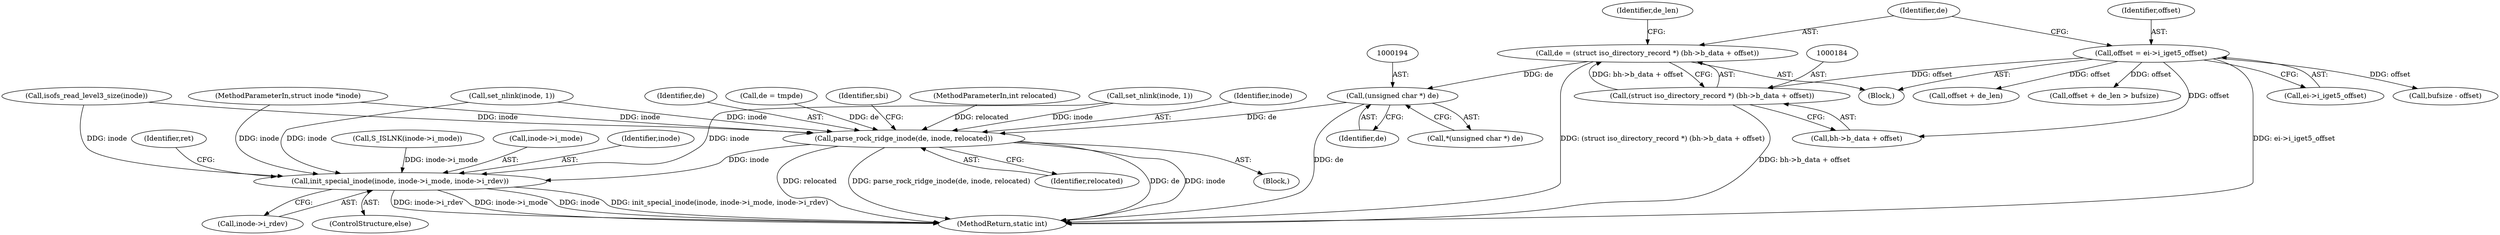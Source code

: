 digraph "0_linux_410dd3cf4c9b36f27ed4542ee18b1af5e68645a4_0@pointer" {
"1000193" [label="(Call,(unsigned char *) de)"];
"1000181" [label="(Call,de = (struct iso_directory_record *) (bh->b_data + offset))"];
"1000183" [label="(Call,(struct iso_directory_record *) (bh->b_data + offset))"];
"1000176" [label="(Call,offset = ei->i_iget5_offset)"];
"1000552" [label="(Call,parse_rock_ridge_inode(de, inode, relocated))"];
"1000704" [label="(Call,init_special_inode(inode, inode->i_mode, inode->i_rdev))"];
"1000195" [label="(Identifier,de)"];
"1000555" [label="(Identifier,relocated)"];
"1000706" [label="(Call,inode->i_mode)"];
"1000409" [label="(Call,isofs_read_level3_size(inode))"];
"1000554" [label="(Identifier,inode)"];
"1000183" [label="(Call,(struct iso_directory_record *) (bh->b_data + offset))"];
"1000314" [label="(Call,set_nlink(inode, 1))"];
"1000553" [label="(Identifier,de)"];
"1000705" [label="(Identifier,inode)"];
"1000704" [label="(Call,init_special_inode(inode, inode->i_mode, inode->i_rdev))"];
"1000115" [label="(Block,)"];
"1000703" [label="(ControlStructure,else)"];
"1000713" [label="(Identifier,ret)"];
"1000346" [label="(Call,set_nlink(inode, 1))"];
"1000176" [label="(Call,offset = ei->i_iget5_offset)"];
"1000177" [label="(Identifier,offset)"];
"1000552" [label="(Call,parse_rock_ridge_inode(de, inode, relocated))"];
"1000258" [label="(Call,de = tmpde)"];
"1000558" [label="(Identifier,sbi)"];
"1000113" [label="(MethodParameterIn,struct inode *inode)"];
"1000206" [label="(Call,bufsize - offset)"];
"1000192" [label="(Call,*(unsigned char *) de)"];
"1000185" [label="(Call,bh->b_data + offset)"];
"1000198" [label="(Call,offset + de_len)"];
"1000197" [label="(Call,offset + de_len > bufsize)"];
"1000193" [label="(Call,(unsigned char *) de)"];
"1000178" [label="(Call,ei->i_iget5_offset)"];
"1000191" [label="(Identifier,de_len)"];
"1000114" [label="(MethodParameterIn,int relocated)"];
"1000727" [label="(MethodReturn,static int)"];
"1000551" [label="(Block,)"];
"1000684" [label="(Call,S_ISLNK(inode->i_mode))"];
"1000181" [label="(Call,de = (struct iso_directory_record *) (bh->b_data + offset))"];
"1000709" [label="(Call,inode->i_rdev)"];
"1000182" [label="(Identifier,de)"];
"1000193" -> "1000192"  [label="AST: "];
"1000193" -> "1000195"  [label="CFG: "];
"1000194" -> "1000193"  [label="AST: "];
"1000195" -> "1000193"  [label="AST: "];
"1000192" -> "1000193"  [label="CFG: "];
"1000193" -> "1000727"  [label="DDG: de"];
"1000181" -> "1000193"  [label="DDG: de"];
"1000193" -> "1000552"  [label="DDG: de"];
"1000181" -> "1000115"  [label="AST: "];
"1000181" -> "1000183"  [label="CFG: "];
"1000182" -> "1000181"  [label="AST: "];
"1000183" -> "1000181"  [label="AST: "];
"1000191" -> "1000181"  [label="CFG: "];
"1000181" -> "1000727"  [label="DDG: (struct iso_directory_record *) (bh->b_data + offset)"];
"1000183" -> "1000181"  [label="DDG: bh->b_data + offset"];
"1000183" -> "1000185"  [label="CFG: "];
"1000184" -> "1000183"  [label="AST: "];
"1000185" -> "1000183"  [label="AST: "];
"1000183" -> "1000727"  [label="DDG: bh->b_data + offset"];
"1000176" -> "1000183"  [label="DDG: offset"];
"1000176" -> "1000115"  [label="AST: "];
"1000176" -> "1000178"  [label="CFG: "];
"1000177" -> "1000176"  [label="AST: "];
"1000178" -> "1000176"  [label="AST: "];
"1000182" -> "1000176"  [label="CFG: "];
"1000176" -> "1000727"  [label="DDG: ei->i_iget5_offset"];
"1000176" -> "1000185"  [label="DDG: offset"];
"1000176" -> "1000197"  [label="DDG: offset"];
"1000176" -> "1000198"  [label="DDG: offset"];
"1000176" -> "1000206"  [label="DDG: offset"];
"1000552" -> "1000551"  [label="AST: "];
"1000552" -> "1000555"  [label="CFG: "];
"1000553" -> "1000552"  [label="AST: "];
"1000554" -> "1000552"  [label="AST: "];
"1000555" -> "1000552"  [label="AST: "];
"1000558" -> "1000552"  [label="CFG: "];
"1000552" -> "1000727"  [label="DDG: de"];
"1000552" -> "1000727"  [label="DDG: inode"];
"1000552" -> "1000727"  [label="DDG: relocated"];
"1000552" -> "1000727"  [label="DDG: parse_rock_ridge_inode(de, inode, relocated)"];
"1000258" -> "1000552"  [label="DDG: de"];
"1000314" -> "1000552"  [label="DDG: inode"];
"1000346" -> "1000552"  [label="DDG: inode"];
"1000409" -> "1000552"  [label="DDG: inode"];
"1000113" -> "1000552"  [label="DDG: inode"];
"1000114" -> "1000552"  [label="DDG: relocated"];
"1000552" -> "1000704"  [label="DDG: inode"];
"1000704" -> "1000703"  [label="AST: "];
"1000704" -> "1000709"  [label="CFG: "];
"1000705" -> "1000704"  [label="AST: "];
"1000706" -> "1000704"  [label="AST: "];
"1000709" -> "1000704"  [label="AST: "];
"1000713" -> "1000704"  [label="CFG: "];
"1000704" -> "1000727"  [label="DDG: inode->i_rdev"];
"1000704" -> "1000727"  [label="DDG: inode->i_mode"];
"1000704" -> "1000727"  [label="DDG: inode"];
"1000704" -> "1000727"  [label="DDG: init_special_inode(inode, inode->i_mode, inode->i_rdev)"];
"1000314" -> "1000704"  [label="DDG: inode"];
"1000346" -> "1000704"  [label="DDG: inode"];
"1000409" -> "1000704"  [label="DDG: inode"];
"1000113" -> "1000704"  [label="DDG: inode"];
"1000684" -> "1000704"  [label="DDG: inode->i_mode"];
}
